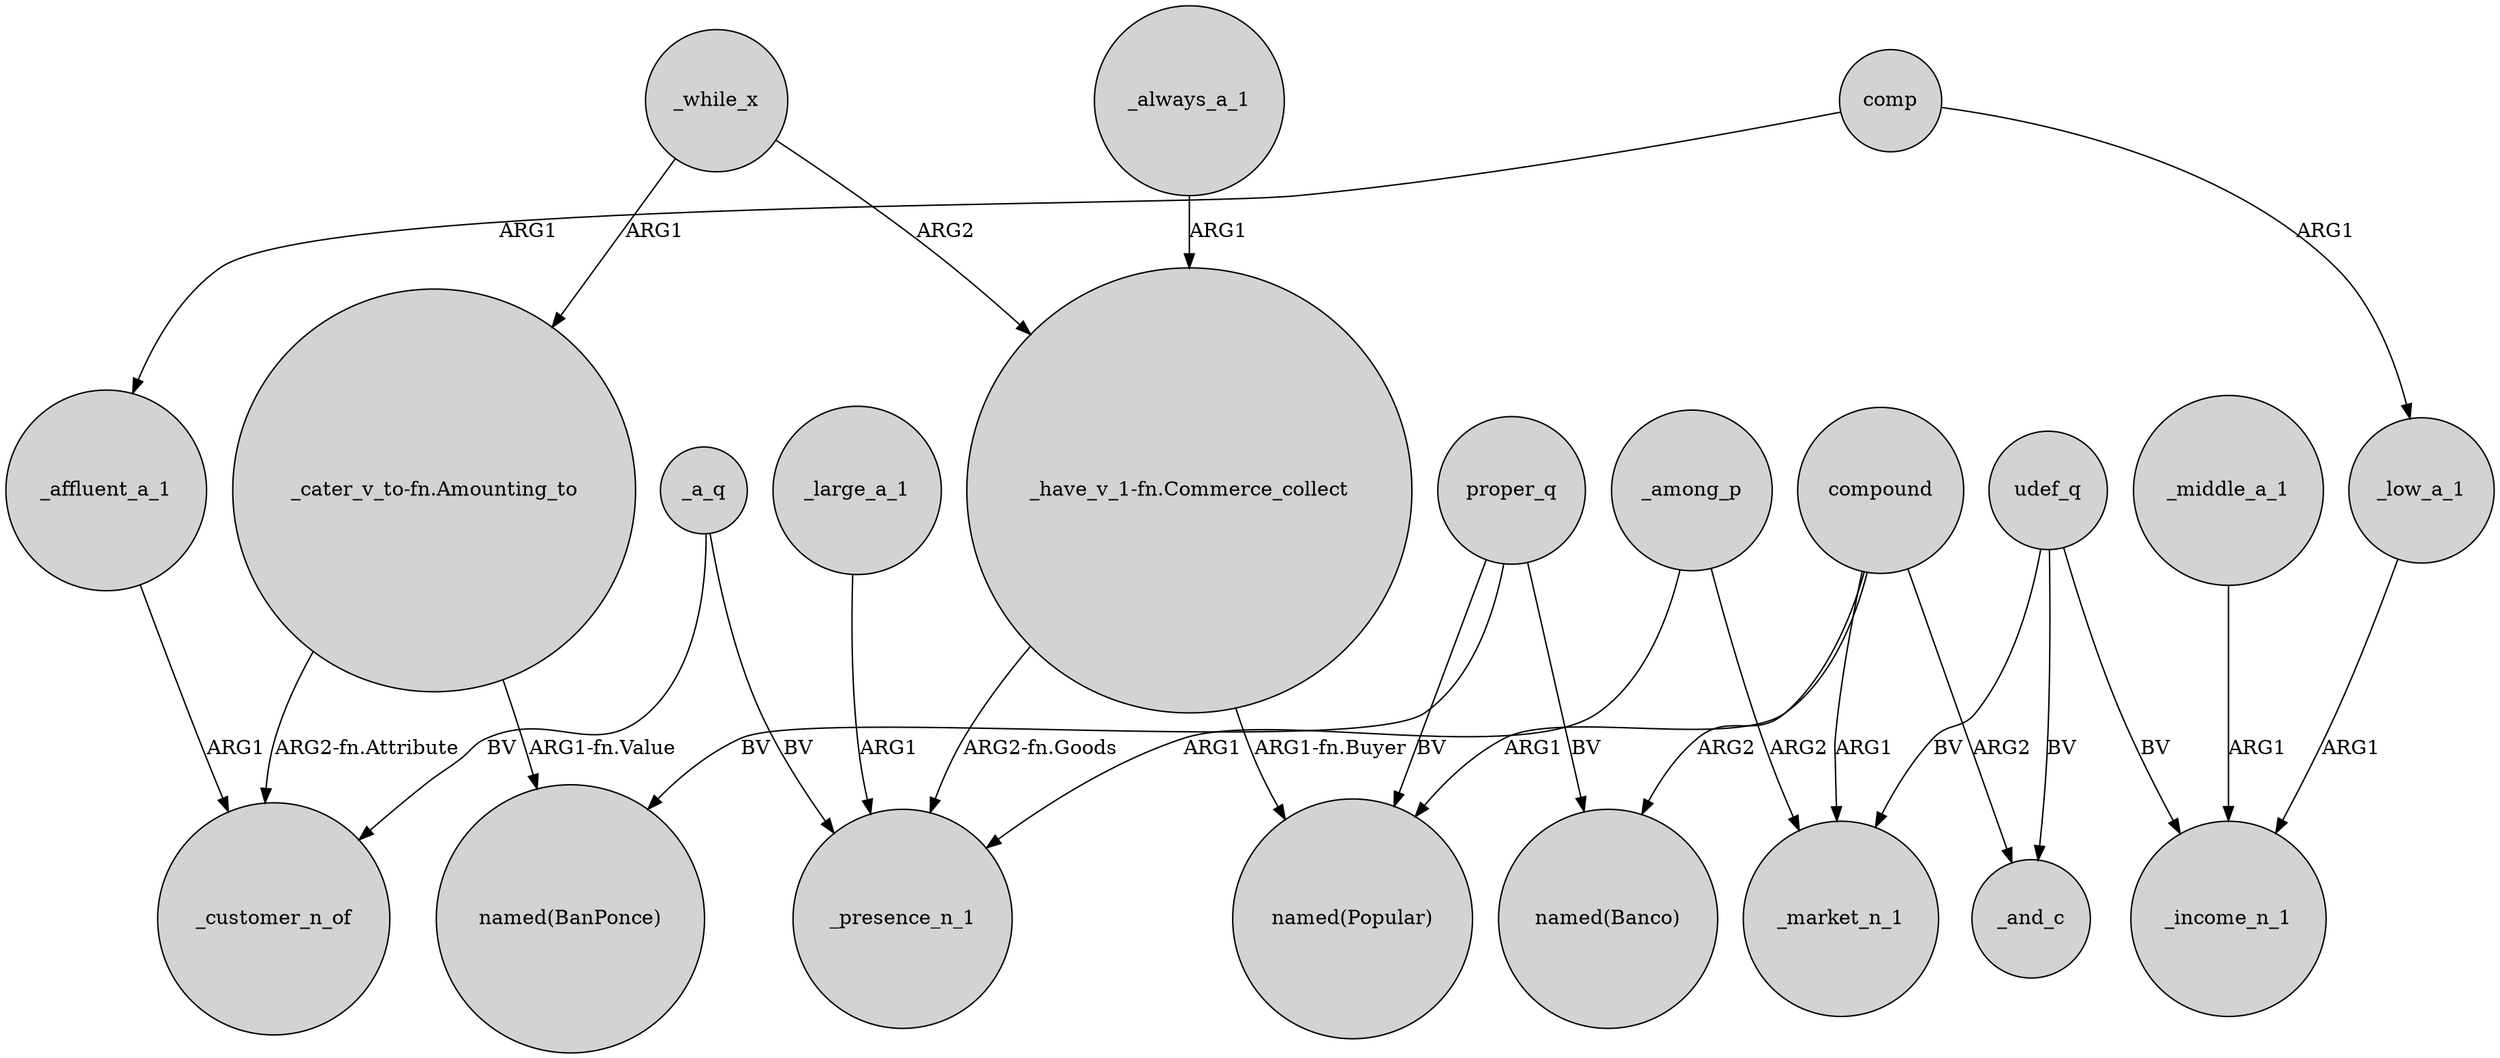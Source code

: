 digraph {
	node [shape=circle style=filled]
	"_have_v_1-fn.Commerce_collect" -> _presence_n_1 [label="ARG2-fn.Goods"]
	udef_q -> _market_n_1 [label=BV]
	_always_a_1 -> "_have_v_1-fn.Commerce_collect" [label=ARG1]
	comp -> _low_a_1 [label=ARG1]
	udef_q -> _income_n_1 [label=BV]
	_middle_a_1 -> _income_n_1 [label=ARG1]
	proper_q -> "named(BanPonce)" [label=BV]
	udef_q -> _and_c [label=BV]
	proper_q -> "named(Popular)" [label=BV]
	"_have_v_1-fn.Commerce_collect" -> "named(Popular)" [label="ARG1-fn.Buyer"]
	compound -> _and_c [label=ARG2]
	_a_q -> _customer_n_of [label=BV]
	compound -> "named(Banco)" [label=ARG2]
	compound -> "named(Popular)" [label=ARG1]
	"_cater_v_to-fn.Amounting_to" -> _customer_n_of [label="ARG2-fn.Attribute"]
	_a_q -> _presence_n_1 [label=BV]
	_affluent_a_1 -> _customer_n_of [label=ARG1]
	_while_x -> "_cater_v_to-fn.Amounting_to" [label=ARG1]
	comp -> _affluent_a_1 [label=ARG1]
	proper_q -> "named(Banco)" [label=BV]
	"_cater_v_to-fn.Amounting_to" -> "named(BanPonce)" [label="ARG1-fn.Value"]
	_among_p -> _market_n_1 [label=ARG2]
	_among_p -> _presence_n_1 [label=ARG1]
	compound -> _market_n_1 [label=ARG1]
	_low_a_1 -> _income_n_1 [label=ARG1]
	_while_x -> "_have_v_1-fn.Commerce_collect" [label=ARG2]
	_large_a_1 -> _presence_n_1 [label=ARG1]
}
